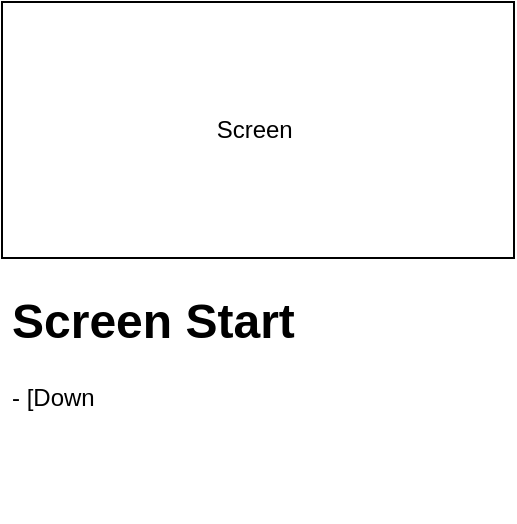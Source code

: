 <mxfile version="22.1.5" type="github" pages="2">
  <diagram name="Page-1" id="7Ov40g36NUiCXx5MYBCl">
    <mxGraphModel dx="893" dy="437" grid="1" gridSize="10" guides="1" tooltips="1" connect="1" arrows="1" fold="1" page="1" pageScale="1" pageWidth="850" pageHeight="1100" math="0" shadow="0">
      <root>
        <mxCell id="0" />
        <mxCell id="1" parent="0" />
        <mxCell id="fRMbDt7dME9GsyOzEYTy-1" value="Screen&amp;nbsp;" style="rounded=0;whiteSpace=wrap;html=1;" vertex="1" parent="1">
          <mxGeometry x="80" y="40" width="256" height="128" as="geometry" />
        </mxCell>
        <mxCell id="fRMbDt7dME9GsyOzEYTy-3" value="&lt;h1&gt;Screen Start&amp;nbsp;&lt;/h1&gt;&lt;p&gt;- [Down&amp;nbsp;&lt;/p&gt;" style="text;html=1;strokeColor=none;fillColor=none;spacing=5;spacingTop=-20;whiteSpace=wrap;overflow=hidden;rounded=0;" vertex="1" parent="1">
          <mxGeometry x="80" y="180" width="250" height="120" as="geometry" />
        </mxCell>
      </root>
    </mxGraphModel>
  </diagram>
  <diagram id="FQnMurhu2X3gCwJsEyRs" name="Trang-2">
    <mxGraphModel dx="1077" dy="528" grid="1" gridSize="10" guides="1" tooltips="1" connect="1" arrows="1" fold="1" page="1" pageScale="1" pageWidth="850" pageHeight="1100" math="0" shadow="0">
      <root>
        <mxCell id="0" />
        <mxCell id="1" parent="0" />
        <mxCell id="XRb3MwHt4FMv_AEZ2yRL-1" value="Screen&amp;nbsp;&lt;br&gt;Startup" style="rounded=0;whiteSpace=wrap;html=1;" vertex="1" parent="1">
          <mxGeometry x="40" y="20" width="128" height="64" as="geometry" />
        </mxCell>
        <mxCell id="XRb3MwHt4FMv_AEZ2yRL-2" value="Screen&amp;nbsp;&lt;br&gt;Menu" style="rounded=0;whiteSpace=wrap;html=1;" vertex="1" parent="1">
          <mxGeometry x="40" y="120" width="128" height="64" as="geometry" />
        </mxCell>
        <mxCell id="XRb3MwHt4FMv_AEZ2yRL-3" value="Screen&amp;nbsp;&lt;br&gt;Inform" style="rounded=0;whiteSpace=wrap;html=1;" vertex="1" parent="1">
          <mxGeometry x="40" y="210" width="128" height="64" as="geometry" />
        </mxCell>
        <mxCell id="XRb3MwHt4FMv_AEZ2yRL-4" value="Screen&amp;nbsp;&lt;br&gt;Setting" style="rounded=0;whiteSpace=wrap;html=1;" vertex="1" parent="1">
          <mxGeometry x="40" y="300" width="128" height="64" as="geometry" />
        </mxCell>
        <mxCell id="XRb3MwHt4FMv_AEZ2yRL-5" value="Screen&amp;nbsp;&lt;br&gt;Check Wireless" style="rounded=0;whiteSpace=wrap;html=1;" vertex="1" parent="1">
          <mxGeometry x="40" y="380" width="128" height="64" as="geometry" />
        </mxCell>
        <mxCell id="XRb3MwHt4FMv_AEZ2yRL-6" value="Screen&amp;nbsp;&lt;br&gt;IDLE" style="rounded=0;whiteSpace=wrap;html=1;" vertex="1" parent="1">
          <mxGeometry x="40" y="470" width="128" height="64" as="geometry" />
        </mxCell>
        <mxCell id="XRb3MwHt4FMv_AEZ2yRL-11" value="" style="edgeStyle=orthogonalEdgeStyle;rounded=0;orthogonalLoop=1;jettySize=auto;html=1;" edge="1" parent="1" source="XRb3MwHt4FMv_AEZ2yRL-7" target="XRb3MwHt4FMv_AEZ2yRL-10">
          <mxGeometry relative="1" as="geometry">
            <Array as="points">
              <mxPoint x="534" y="162" />
            </Array>
          </mxGeometry>
        </mxCell>
        <mxCell id="XRb3MwHt4FMv_AEZ2yRL-12" value="Timer 5s" style="edgeLabel;html=1;align=center;verticalAlign=middle;resizable=0;points=[];" vertex="1" connectable="0" parent="XRb3MwHt4FMv_AEZ2yRL-11">
          <mxGeometry x="-0.052" y="1" relative="1" as="geometry">
            <mxPoint x="64" y="-9" as="offset" />
          </mxGeometry>
        </mxCell>
        <mxCell id="XRb3MwHt4FMv_AEZ2yRL-14" value="" style="edgeStyle=orthogonalEdgeStyle;rounded=0;orthogonalLoop=1;jettySize=auto;html=1;" edge="1" parent="1" source="XRb3MwHt4FMv_AEZ2yRL-7" target="XRb3MwHt4FMv_AEZ2yRL-13">
          <mxGeometry relative="1" as="geometry" />
        </mxCell>
        <mxCell id="XRb3MwHt4FMv_AEZ2yRL-15" value="[Down] / [Up] / [Mode]&amp;nbsp;" style="edgeLabel;html=1;align=center;verticalAlign=middle;resizable=0;points=[];" vertex="1" connectable="0" parent="XRb3MwHt4FMv_AEZ2yRL-14">
          <mxGeometry x="-0.442" y="2" relative="1" as="geometry">
            <mxPoint x="29" y="-7" as="offset" />
          </mxGeometry>
        </mxCell>
        <mxCell id="XRb3MwHt4FMv_AEZ2yRL-7" value="Screen&amp;nbsp;&lt;br&gt;Startup" style="rounded=0;whiteSpace=wrap;html=1;" vertex="1" parent="1">
          <mxGeometry x="470" y="40" width="128" height="64" as="geometry" />
        </mxCell>
        <mxCell id="XRb3MwHt4FMv_AEZ2yRL-10" value="Screen&amp;nbsp;&lt;br&gt;Inform" style="rounded=0;whiteSpace=wrap;html=1;" vertex="1" parent="1">
          <mxGeometry x="750" y="130" width="128" height="64" as="geometry" />
        </mxCell>
        <mxCell id="XRb3MwHt4FMv_AEZ2yRL-13" value="Screen&amp;nbsp;&lt;br&gt;Menu" style="rounded=0;whiteSpace=wrap;html=1;" vertex="1" parent="1">
          <mxGeometry x="750" y="40" width="128" height="64" as="geometry" />
        </mxCell>
        <mxCell id="XRb3MwHt4FMv_AEZ2yRL-16" value="Screen&amp;nbsp;&lt;br&gt;Menu" style="rounded=0;whiteSpace=wrap;html=1;" vertex="1" parent="1">
          <mxGeometry x="470" y="250" width="128" height="64" as="geometry" />
        </mxCell>
        <mxCell id="XRb3MwHt4FMv_AEZ2yRL-17" value="" style="edgeStyle=orthogonalEdgeStyle;rounded=0;orthogonalLoop=1;jettySize=auto;html=1;exitX=0.5;exitY=1;exitDx=0;exitDy=0;" edge="1" parent="1" target="XRb3MwHt4FMv_AEZ2yRL-19" source="XRb3MwHt4FMv_AEZ2yRL-16">
          <mxGeometry relative="1" as="geometry">
            <mxPoint x="534" y="314" as="sourcePoint" />
            <Array as="points">
              <mxPoint x="534" y="520" />
            </Array>
          </mxGeometry>
        </mxCell>
        <mxCell id="XRb3MwHt4FMv_AEZ2yRL-18" value="Timer 10s" style="edgeLabel;html=1;align=center;verticalAlign=middle;resizable=0;points=[];" vertex="1" connectable="0" parent="XRb3MwHt4FMv_AEZ2yRL-17">
          <mxGeometry x="-0.052" y="1" relative="1" as="geometry">
            <mxPoint x="64" y="-9" as="offset" />
          </mxGeometry>
        </mxCell>
        <mxCell id="XRb3MwHt4FMv_AEZ2yRL-19" value="Screen&amp;nbsp;&lt;br&gt;IDLE" style="rounded=0;whiteSpace=wrap;html=1;" vertex="1" parent="1">
          <mxGeometry x="750" y="486" width="128" height="64" as="geometry" />
        </mxCell>
        <mxCell id="XRb3MwHt4FMv_AEZ2yRL-20" value="" style="edgeStyle=orthogonalEdgeStyle;rounded=0;orthogonalLoop=1;jettySize=auto;html=1;" edge="1" parent="1" target="XRb3MwHt4FMv_AEZ2yRL-22">
          <mxGeometry relative="1" as="geometry">
            <mxPoint x="598" y="282" as="sourcePoint" />
          </mxGeometry>
        </mxCell>
        <mxCell id="XRb3MwHt4FMv_AEZ2yRL-21" value="Option 1 + [Mode]&amp;nbsp;" style="edgeLabel;html=1;align=center;verticalAlign=middle;resizable=0;points=[];" vertex="1" connectable="0" parent="XRb3MwHt4FMv_AEZ2yRL-20">
          <mxGeometry x="-0.442" y="2" relative="1" as="geometry">
            <mxPoint x="39" y="-11" as="offset" />
          </mxGeometry>
        </mxCell>
        <mxCell id="XRb3MwHt4FMv_AEZ2yRL-22" value="Screen&amp;nbsp;&lt;br&gt;Inform" style="rounded=0;whiteSpace=wrap;html=1;" vertex="1" parent="1">
          <mxGeometry x="750" y="250" width="128" height="64" as="geometry" />
        </mxCell>
        <mxCell id="XRb3MwHt4FMv_AEZ2yRL-23" value="" style="edgeStyle=orthogonalEdgeStyle;rounded=0;orthogonalLoop=1;jettySize=auto;html=1;exitX=1;exitY=0.5;exitDx=0;exitDy=0;" edge="1" parent="1" target="XRb3MwHt4FMv_AEZ2yRL-25" source="XRb3MwHt4FMv_AEZ2yRL-16">
          <mxGeometry relative="1" as="geometry">
            <mxPoint x="598" y="362" as="sourcePoint" />
            <Array as="points">
              <mxPoint x="610" y="282" />
              <mxPoint x="610" y="362" />
            </Array>
          </mxGeometry>
        </mxCell>
        <mxCell id="XRb3MwHt4FMv_AEZ2yRL-24" value="Option 2 + [Mode]&amp;nbsp;" style="edgeLabel;html=1;align=center;verticalAlign=middle;resizable=0;points=[];" vertex="1" connectable="0" parent="XRb3MwHt4FMv_AEZ2yRL-23">
          <mxGeometry x="-0.442" y="2" relative="1" as="geometry">
            <mxPoint x="68" y="15" as="offset" />
          </mxGeometry>
        </mxCell>
        <mxCell id="XRb3MwHt4FMv_AEZ2yRL-25" value="Screen&amp;nbsp;&lt;br&gt;Setting" style="rounded=0;whiteSpace=wrap;html=1;" vertex="1" parent="1">
          <mxGeometry x="750" y="330" width="128" height="64" as="geometry" />
        </mxCell>
        <mxCell id="XRb3MwHt4FMv_AEZ2yRL-26" value="" style="edgeStyle=orthogonalEdgeStyle;rounded=0;orthogonalLoop=1;jettySize=auto;html=1;exitX=1;exitY=0.5;exitDx=0;exitDy=0;" edge="1" parent="1" target="XRb3MwHt4FMv_AEZ2yRL-28" source="XRb3MwHt4FMv_AEZ2yRL-16">
          <mxGeometry relative="1" as="geometry">
            <mxPoint x="598" y="438" as="sourcePoint" />
            <Array as="points">
              <mxPoint x="610" y="282" />
              <mxPoint x="610" y="440" />
            </Array>
          </mxGeometry>
        </mxCell>
        <mxCell id="XRb3MwHt4FMv_AEZ2yRL-27" value="Option 3 + [Mode]&amp;nbsp;" style="edgeLabel;html=1;align=center;verticalAlign=middle;resizable=0;points=[];" vertex="1" connectable="0" parent="XRb3MwHt4FMv_AEZ2yRL-26">
          <mxGeometry x="-0.442" y="2" relative="1" as="geometry">
            <mxPoint x="68" y="73" as="offset" />
          </mxGeometry>
        </mxCell>
        <mxCell id="XRb3MwHt4FMv_AEZ2yRL-28" value="Screen&amp;nbsp;&lt;br&gt;Check connect" style="rounded=0;whiteSpace=wrap;html=1;" vertex="1" parent="1">
          <mxGeometry x="750" y="406" width="128" height="64" as="geometry" />
        </mxCell>
        <mxCell id="XRb3MwHt4FMv_AEZ2yRL-29" value="" style="edgeStyle=orthogonalEdgeStyle;rounded=0;orthogonalLoop=1;jettySize=auto;html=1;" edge="1" parent="1" source="XRb3MwHt4FMv_AEZ2yRL-33" target="XRb3MwHt4FMv_AEZ2yRL-34">
          <mxGeometry relative="1" as="geometry">
            <Array as="points">
              <mxPoint x="534" y="712" />
            </Array>
          </mxGeometry>
        </mxCell>
        <mxCell id="XRb3MwHt4FMv_AEZ2yRL-30" value="Timer 10s" style="edgeLabel;html=1;align=center;verticalAlign=middle;resizable=0;points=[];" vertex="1" connectable="0" parent="XRb3MwHt4FMv_AEZ2yRL-29">
          <mxGeometry x="-0.052" y="1" relative="1" as="geometry">
            <mxPoint x="64" y="-9" as="offset" />
          </mxGeometry>
        </mxCell>
        <mxCell id="XRb3MwHt4FMv_AEZ2yRL-31" value="" style="edgeStyle=orthogonalEdgeStyle;rounded=0;orthogonalLoop=1;jettySize=auto;html=1;" edge="1" parent="1" source="XRb3MwHt4FMv_AEZ2yRL-33" target="XRb3MwHt4FMv_AEZ2yRL-35">
          <mxGeometry relative="1" as="geometry" />
        </mxCell>
        <mxCell id="XRb3MwHt4FMv_AEZ2yRL-32" value="[Down] / [Up] / [Mode]&amp;nbsp;" style="edgeLabel;html=1;align=center;verticalAlign=middle;resizable=0;points=[];" vertex="1" connectable="0" parent="XRb3MwHt4FMv_AEZ2yRL-31">
          <mxGeometry x="-0.442" y="2" relative="1" as="geometry">
            <mxPoint x="29" y="-7" as="offset" />
          </mxGeometry>
        </mxCell>
        <mxCell id="XRb3MwHt4FMv_AEZ2yRL-33" value="Screen&amp;nbsp;&lt;br&gt;Inform" style="rounded=0;whiteSpace=wrap;html=1;" vertex="1" parent="1">
          <mxGeometry x="470" y="590" width="128" height="64" as="geometry" />
        </mxCell>
        <mxCell id="XRb3MwHt4FMv_AEZ2yRL-34" value="Screen&amp;nbsp;&lt;br&gt;IDLE" style="rounded=0;whiteSpace=wrap;html=1;" vertex="1" parent="1">
          <mxGeometry x="750" y="680" width="128" height="64" as="geometry" />
        </mxCell>
        <mxCell id="XRb3MwHt4FMv_AEZ2yRL-35" value="Screen&amp;nbsp;&lt;br&gt;Menu" style="rounded=0;whiteSpace=wrap;html=1;" vertex="1" parent="1">
          <mxGeometry x="750" y="590" width="128" height="64" as="geometry" />
        </mxCell>
        <mxCell id="XRb3MwHt4FMv_AEZ2yRL-43" value="Screen&amp;nbsp;&lt;br&gt;Check Wireless" style="rounded=0;whiteSpace=wrap;html=1;" vertex="1" parent="1">
          <mxGeometry x="470" y="780" width="128" height="64" as="geometry" />
        </mxCell>
        <mxCell id="XRb3MwHt4FMv_AEZ2yRL-44" value="" style="edgeStyle=orthogonalEdgeStyle;rounded=0;orthogonalLoop=1;jettySize=auto;html=1;exitX=0.5;exitY=1;exitDx=0;exitDy=0;" edge="1" parent="1" source="XRb3MwHt4FMv_AEZ2yRL-43" target="XRb3MwHt4FMv_AEZ2yRL-46">
          <mxGeometry relative="1" as="geometry">
            <mxPoint x="534" y="844" as="sourcePoint" />
            <Array as="points">
              <mxPoint x="534" y="910" />
            </Array>
          </mxGeometry>
        </mxCell>
        <mxCell id="XRb3MwHt4FMv_AEZ2yRL-45" value="Timer 10s" style="edgeLabel;html=1;align=center;verticalAlign=middle;resizable=0;points=[];" vertex="1" connectable="0" parent="XRb3MwHt4FMv_AEZ2yRL-44">
          <mxGeometry x="-0.052" y="1" relative="1" as="geometry">
            <mxPoint x="64" y="-9" as="offset" />
          </mxGeometry>
        </mxCell>
        <mxCell id="XRb3MwHt4FMv_AEZ2yRL-46" value="Screen&amp;nbsp;&lt;br&gt;IDLE" style="rounded=0;whiteSpace=wrap;html=1;" vertex="1" parent="1">
          <mxGeometry x="748.97" y="880" width="128" height="64" as="geometry" />
        </mxCell>
        <mxCell id="XRb3MwHt4FMv_AEZ2yRL-47" value="" style="edgeStyle=orthogonalEdgeStyle;rounded=0;orthogonalLoop=1;jettySize=auto;html=1;" edge="1" parent="1" target="XRb3MwHt4FMv_AEZ2yRL-49">
          <mxGeometry relative="1" as="geometry">
            <mxPoint x="598" y="812" as="sourcePoint" />
          </mxGeometry>
        </mxCell>
        <mxCell id="XRb3MwHt4FMv_AEZ2yRL-48" value="[Mode]&amp;nbsp;" style="edgeLabel;html=1;align=center;verticalAlign=middle;resizable=0;points=[];" vertex="1" connectable="0" parent="XRb3MwHt4FMv_AEZ2yRL-47">
          <mxGeometry x="-0.442" y="2" relative="1" as="geometry">
            <mxPoint x="39" y="-11" as="offset" />
          </mxGeometry>
        </mxCell>
        <mxCell id="XRb3MwHt4FMv_AEZ2yRL-49" value="Screen&amp;nbsp;&lt;br&gt;Menu" style="rounded=0;whiteSpace=wrap;html=1;" vertex="1" parent="1">
          <mxGeometry x="750" y="780" width="128" height="64" as="geometry" />
        </mxCell>
        <mxCell id="XRb3MwHt4FMv_AEZ2yRL-56" value="Screen&amp;nbsp;&lt;br&gt;IDLE" style="rounded=0;whiteSpace=wrap;html=1;" vertex="1" parent="1">
          <mxGeometry x="468.97" y="970" width="128" height="64" as="geometry" />
        </mxCell>
        <mxCell id="XRb3MwHt4FMv_AEZ2yRL-60" value="" style="edgeStyle=orthogonalEdgeStyle;rounded=0;orthogonalLoop=1;jettySize=auto;html=1;" edge="1" parent="1" target="XRb3MwHt4FMv_AEZ2yRL-62">
          <mxGeometry relative="1" as="geometry">
            <mxPoint x="596.97" y="1002" as="sourcePoint" />
          </mxGeometry>
        </mxCell>
        <mxCell id="XRb3MwHt4FMv_AEZ2yRL-61" value="[Mode]&amp;nbsp;" style="edgeLabel;html=1;align=center;verticalAlign=middle;resizable=0;points=[];" vertex="1" connectable="0" parent="XRb3MwHt4FMv_AEZ2yRL-60">
          <mxGeometry x="-0.442" y="2" relative="1" as="geometry">
            <mxPoint x="39" y="-11" as="offset" />
          </mxGeometry>
        </mxCell>
        <mxCell id="XRb3MwHt4FMv_AEZ2yRL-62" value="Screen&amp;nbsp;&lt;br&gt;Menu" style="rounded=0;whiteSpace=wrap;html=1;" vertex="1" parent="1">
          <mxGeometry x="748.97" y="970" width="128" height="64" as="geometry" />
        </mxCell>
      </root>
    </mxGraphModel>
  </diagram>
</mxfile>
